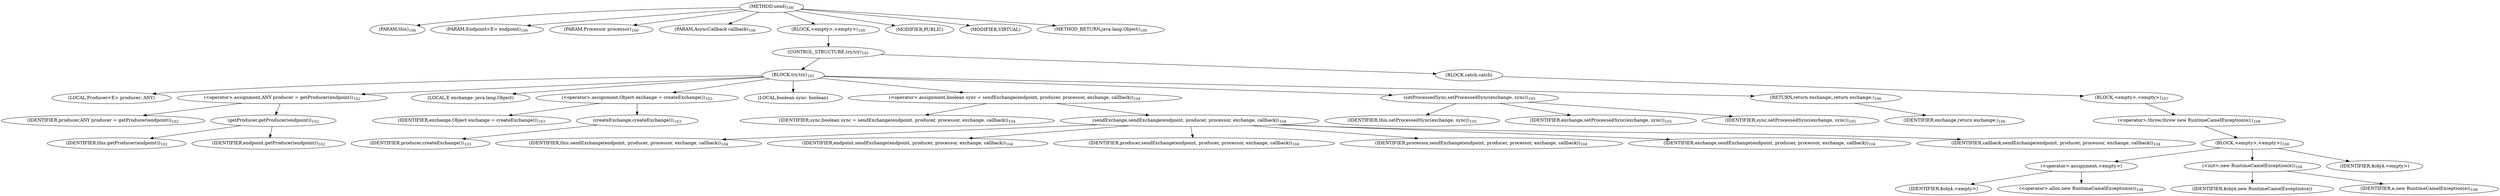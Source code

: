 digraph "send" {  
"147" [label = <(METHOD,send)<SUB>100</SUB>> ]
"9" [label = <(PARAM,this)<SUB>100</SUB>> ]
"148" [label = <(PARAM,Endpoint&lt;E&gt; endpoint)<SUB>100</SUB>> ]
"149" [label = <(PARAM,Processor processor)<SUB>100</SUB>> ]
"150" [label = <(PARAM,AsyncCallback callback)<SUB>100</SUB>> ]
"151" [label = <(BLOCK,&lt;empty&gt;,&lt;empty&gt;)<SUB>100</SUB>> ]
"152" [label = <(CONTROL_STRUCTURE,try,try)<SUB>101</SUB>> ]
"153" [label = <(BLOCK,try,try)<SUB>101</SUB>> ]
"154" [label = <(LOCAL,Producer&lt;E&gt; producer: ANY)> ]
"155" [label = <(&lt;operator&gt;.assignment,ANY producer = getProducer(endpoint))<SUB>102</SUB>> ]
"156" [label = <(IDENTIFIER,producer,ANY producer = getProducer(endpoint))<SUB>102</SUB>> ]
"157" [label = <(getProducer,getProducer(endpoint))<SUB>102</SUB>> ]
"8" [label = <(IDENTIFIER,this,getProducer(endpoint))<SUB>102</SUB>> ]
"158" [label = <(IDENTIFIER,endpoint,getProducer(endpoint))<SUB>102</SUB>> ]
"159" [label = <(LOCAL,E exchange: java.lang.Object)> ]
"160" [label = <(&lt;operator&gt;.assignment,Object exchange = createExchange())<SUB>103</SUB>> ]
"161" [label = <(IDENTIFIER,exchange,Object exchange = createExchange())<SUB>103</SUB>> ]
"162" [label = <(createExchange,createExchange())<SUB>103</SUB>> ]
"163" [label = <(IDENTIFIER,producer,createExchange())<SUB>103</SUB>> ]
"164" [label = <(LOCAL,boolean sync: boolean)> ]
"165" [label = <(&lt;operator&gt;.assignment,boolean sync = sendExchange(endpoint, producer, processor, exchange, callback))<SUB>104</SUB>> ]
"166" [label = <(IDENTIFIER,sync,boolean sync = sendExchange(endpoint, producer, processor, exchange, callback))<SUB>104</SUB>> ]
"167" [label = <(sendExchange,sendExchange(endpoint, producer, processor, exchange, callback))<SUB>104</SUB>> ]
"10" [label = <(IDENTIFIER,this,sendExchange(endpoint, producer, processor, exchange, callback))<SUB>104</SUB>> ]
"168" [label = <(IDENTIFIER,endpoint,sendExchange(endpoint, producer, processor, exchange, callback))<SUB>104</SUB>> ]
"169" [label = <(IDENTIFIER,producer,sendExchange(endpoint, producer, processor, exchange, callback))<SUB>104</SUB>> ]
"170" [label = <(IDENTIFIER,processor,sendExchange(endpoint, producer, processor, exchange, callback))<SUB>104</SUB>> ]
"171" [label = <(IDENTIFIER,exchange,sendExchange(endpoint, producer, processor, exchange, callback))<SUB>104</SUB>> ]
"172" [label = <(IDENTIFIER,callback,sendExchange(endpoint, producer, processor, exchange, callback))<SUB>104</SUB>> ]
"173" [label = <(setProcessedSync,setProcessedSync(exchange, sync))<SUB>105</SUB>> ]
"11" [label = <(IDENTIFIER,this,setProcessedSync(exchange, sync))<SUB>105</SUB>> ]
"174" [label = <(IDENTIFIER,exchange,setProcessedSync(exchange, sync))<SUB>105</SUB>> ]
"175" [label = <(IDENTIFIER,sync,setProcessedSync(exchange, sync))<SUB>105</SUB>> ]
"176" [label = <(RETURN,return exchange;,return exchange;)<SUB>106</SUB>> ]
"177" [label = <(IDENTIFIER,exchange,return exchange;)<SUB>106</SUB>> ]
"178" [label = <(BLOCK,catch,catch)> ]
"179" [label = <(BLOCK,&lt;empty&gt;,&lt;empty&gt;)<SUB>107</SUB>> ]
"180" [label = <(&lt;operator&gt;.throw,throw new RuntimeCamelException(e);)<SUB>108</SUB>> ]
"181" [label = <(BLOCK,&lt;empty&gt;,&lt;empty&gt;)<SUB>108</SUB>> ]
"182" [label = <(&lt;operator&gt;.assignment,&lt;empty&gt;)> ]
"183" [label = <(IDENTIFIER,$obj4,&lt;empty&gt;)> ]
"184" [label = <(&lt;operator&gt;.alloc,new RuntimeCamelException(e))<SUB>108</SUB>> ]
"185" [label = <(&lt;init&gt;,new RuntimeCamelException(e))<SUB>108</SUB>> ]
"186" [label = <(IDENTIFIER,$obj4,new RuntimeCamelException(e))> ]
"187" [label = <(IDENTIFIER,e,new RuntimeCamelException(e))<SUB>108</SUB>> ]
"188" [label = <(IDENTIFIER,$obj4,&lt;empty&gt;)> ]
"189" [label = <(MODIFIER,PUBLIC)> ]
"190" [label = <(MODIFIER,VIRTUAL)> ]
"191" [label = <(METHOD_RETURN,java.lang.Object)<SUB>100</SUB>> ]
  "147" -> "9" 
  "147" -> "148" 
  "147" -> "149" 
  "147" -> "150" 
  "147" -> "151" 
  "147" -> "189" 
  "147" -> "190" 
  "147" -> "191" 
  "151" -> "152" 
  "152" -> "153" 
  "152" -> "178" 
  "153" -> "154" 
  "153" -> "155" 
  "153" -> "159" 
  "153" -> "160" 
  "153" -> "164" 
  "153" -> "165" 
  "153" -> "173" 
  "153" -> "176" 
  "155" -> "156" 
  "155" -> "157" 
  "157" -> "8" 
  "157" -> "158" 
  "160" -> "161" 
  "160" -> "162" 
  "162" -> "163" 
  "165" -> "166" 
  "165" -> "167" 
  "167" -> "10" 
  "167" -> "168" 
  "167" -> "169" 
  "167" -> "170" 
  "167" -> "171" 
  "167" -> "172" 
  "173" -> "11" 
  "173" -> "174" 
  "173" -> "175" 
  "176" -> "177" 
  "178" -> "179" 
  "179" -> "180" 
  "180" -> "181" 
  "181" -> "182" 
  "181" -> "185" 
  "181" -> "188" 
  "182" -> "183" 
  "182" -> "184" 
  "185" -> "186" 
  "185" -> "187" 
}
